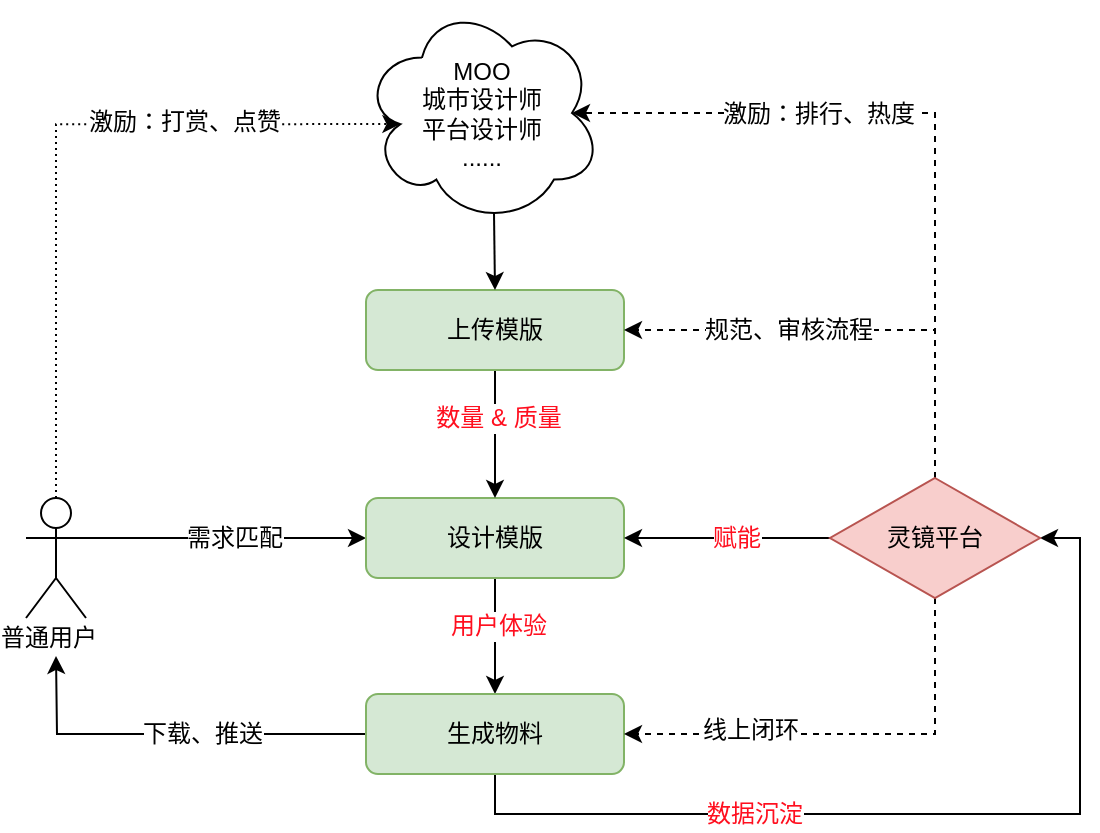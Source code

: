 <mxfile version="12.9.7" type="github"><diagram id="111c7VPHpO5ezkyFVimY" name="Page-1"><mxGraphModel dx="1426" dy="793" grid="0" gridSize="10" guides="1" tooltips="1" connect="1" arrows="1" fold="1" page="1" pageScale="1" pageWidth="827" pageHeight="1169" math="0" shadow="0"><root><mxCell id="0"/><mxCell id="1" parent="0"/><mxCell id="IO-o7vm7WNOyiNR5sXPq-13" style="edgeStyle=orthogonalEdgeStyle;rounded=0;orthogonalLoop=1;jettySize=auto;html=1;exitX=1;exitY=0.333;exitDx=0;exitDy=0;exitPerimeter=0;entryX=0;entryY=0.5;entryDx=0;entryDy=0;" parent="1" source="IO-o7vm7WNOyiNR5sXPq-14" target="IO-o7vm7WNOyiNR5sXPq-16" edge="1"><mxGeometry relative="1" as="geometry"/></mxCell><mxCell id="hLWR1kWEIhqLKJSFt-2u-15" value="需求匹配" style="text;html=1;align=center;verticalAlign=middle;resizable=0;points=[];labelBackgroundColor=#ffffff;" vertex="1" connectable="0" parent="IO-o7vm7WNOyiNR5sXPq-13"><mxGeometry x="0.059" relative="1" as="geometry"><mxPoint as="offset"/></mxGeometry></mxCell><mxCell id="hLWR1kWEIhqLKJSFt-2u-23" style="edgeStyle=orthogonalEdgeStyle;rounded=0;orthogonalLoop=1;jettySize=auto;html=1;exitX=0.5;exitY=0;exitDx=0;exitDy=0;exitPerimeter=0;entryX=0.16;entryY=0.55;entryDx=0;entryDy=0;entryPerimeter=0;dashed=1;dashPattern=1 2;" edge="1" parent="1" source="IO-o7vm7WNOyiNR5sXPq-14" target="hLWR1kWEIhqLKJSFt-2u-18"><mxGeometry relative="1" as="geometry"><Array as="points"><mxPoint x="172" y="131"/></Array></mxGeometry></mxCell><mxCell id="hLWR1kWEIhqLKJSFt-2u-24" value="激励：打赏、点赞" style="text;html=1;align=center;verticalAlign=middle;resizable=0;points=[];labelBackgroundColor=#ffffff;" vertex="1" connectable="0" parent="hLWR1kWEIhqLKJSFt-2u-23"><mxGeometry x="0.041" y="-15" relative="1" as="geometry"><mxPoint x="63.9" y="-16.1" as="offset"/></mxGeometry></mxCell><mxCell id="IO-o7vm7WNOyiNR5sXPq-14" value="" style="shape=umlActor;verticalLabelPosition=bottom;labelBackgroundColor=#ffffff;verticalAlign=top;html=1;outlineConnect=0;" parent="1" vertex="1"><mxGeometry x="157" y="318" width="30" height="60" as="geometry"/></mxCell><mxCell id="IO-o7vm7WNOyiNR5sXPq-23" style="edgeStyle=orthogonalEdgeStyle;rounded=0;orthogonalLoop=1;jettySize=auto;html=1;exitX=0.5;exitY=1;exitDx=0;exitDy=0;entryX=0.5;entryY=0;entryDx=0;entryDy=0;" parent="1" source="IO-o7vm7WNOyiNR5sXPq-16" target="IO-o7vm7WNOyiNR5sXPq-22" edge="1"><mxGeometry relative="1" as="geometry"/></mxCell><mxCell id="hLWR1kWEIhqLKJSFt-2u-16" value="用户体验" style="text;html=1;align=center;verticalAlign=middle;resizable=0;points=[];labelBackgroundColor=#ffffff;fontColor=#FF0F1F;" vertex="1" connectable="0" parent="IO-o7vm7WNOyiNR5sXPq-23"><mxGeometry x="-0.172" y="1" relative="1" as="geometry"><mxPoint as="offset"/></mxGeometry></mxCell><mxCell id="IO-o7vm7WNOyiNR5sXPq-16" value="设计模版" style="rounded=1;whiteSpace=wrap;html=1;fillColor=#d5e8d4;strokeColor=#82b366;" parent="1" vertex="1"><mxGeometry x="327" y="318" width="129" height="40" as="geometry"/></mxCell><mxCell id="IO-o7vm7WNOyiNR5sXPq-21" value="" style="edgeStyle=orthogonalEdgeStyle;rounded=0;orthogonalLoop=1;jettySize=auto;html=1;" parent="1" source="IO-o7vm7WNOyiNR5sXPq-22" edge="1"><mxGeometry relative="1" as="geometry"><mxPoint x="172" y="397" as="targetPoint"/></mxGeometry></mxCell><mxCell id="hLWR1kWEIhqLKJSFt-2u-1" value="普通用户" style="text;html=1;align=center;verticalAlign=middle;resizable=0;points=[];" vertex="1" connectable="0" parent="IO-o7vm7WNOyiNR5sXPq-21"><mxGeometry x="1" y="-10" relative="1" as="geometry"><mxPoint x="-14" y="-9" as="offset"/></mxGeometry></mxCell><mxCell id="hLWR1kWEIhqLKJSFt-2u-17" value="下载、推送" style="text;html=1;align=center;verticalAlign=middle;resizable=0;points=[];labelBackgroundColor=#ffffff;" vertex="1" connectable="0" parent="IO-o7vm7WNOyiNR5sXPq-21"><mxGeometry x="0.065" y="1" relative="1" as="geometry"><mxPoint x="21" y="-1" as="offset"/></mxGeometry></mxCell><mxCell id="hLWR1kWEIhqLKJSFt-2u-28" style="edgeStyle=orthogonalEdgeStyle;rounded=0;orthogonalLoop=1;jettySize=auto;html=1;exitX=0.5;exitY=1;exitDx=0;exitDy=0;entryX=1;entryY=0.5;entryDx=0;entryDy=0;fontColor=#FF0F1F;" edge="1" parent="1" source="IO-o7vm7WNOyiNR5sXPq-22" target="hLWR1kWEIhqLKJSFt-2u-5"><mxGeometry relative="1" as="geometry"/></mxCell><mxCell id="hLWR1kWEIhqLKJSFt-2u-29" value="数据沉淀" style="text;html=1;align=center;verticalAlign=middle;resizable=0;points=[];fontColor=#FF0F1F;labelBackgroundColor=#ffffff;" vertex="1" connectable="0" parent="hLWR1kWEIhqLKJSFt-2u-28"><mxGeometry x="-0.131" y="-1" relative="1" as="geometry"><mxPoint x="-55.5" y="-1" as="offset"/></mxGeometry></mxCell><mxCell id="IO-o7vm7WNOyiNR5sXPq-22" value="生成物料" style="rounded=1;whiteSpace=wrap;html=1;fillColor=#d5e8d4;strokeColor=#82b366;" parent="1" vertex="1"><mxGeometry x="327" y="416" width="129" height="40" as="geometry"/></mxCell><mxCell id="hLWR1kWEIhqLKJSFt-2u-3" style="edgeStyle=orthogonalEdgeStyle;rounded=0;orthogonalLoop=1;jettySize=auto;html=1;exitX=0.5;exitY=1;exitDx=0;exitDy=0;" edge="1" parent="1" source="hLWR1kWEIhqLKJSFt-2u-2" target="IO-o7vm7WNOyiNR5sXPq-16"><mxGeometry relative="1" as="geometry"/></mxCell><mxCell id="hLWR1kWEIhqLKJSFt-2u-30" value="数量 &amp;amp; 质量" style="text;html=1;align=center;verticalAlign=middle;resizable=0;points=[];fontColor=#FF0F1F;labelBackgroundColor=#ffffff;" vertex="1" connectable="0" parent="hLWR1kWEIhqLKJSFt-2u-3"><mxGeometry x="-0.25" y="1" relative="1" as="geometry"><mxPoint as="offset"/></mxGeometry></mxCell><mxCell id="hLWR1kWEIhqLKJSFt-2u-2" value="上传模版" style="rounded=1;whiteSpace=wrap;html=1;fillColor=#d5e8d4;strokeColor=#82b366;" vertex="1" parent="1"><mxGeometry x="327" y="214" width="129" height="40" as="geometry"/></mxCell><mxCell id="hLWR1kWEIhqLKJSFt-2u-7" value="" style="edgeStyle=orthogonalEdgeStyle;rounded=0;orthogonalLoop=1;jettySize=auto;html=1;entryX=1;entryY=0.5;entryDx=0;entryDy=0;" edge="1" parent="1" source="hLWR1kWEIhqLKJSFt-2u-5" target="IO-o7vm7WNOyiNR5sXPq-16"><mxGeometry relative="1" as="geometry"><mxPoint x="511" y="338" as="targetPoint"/></mxGeometry></mxCell><mxCell id="hLWR1kWEIhqLKJSFt-2u-8" value="赋能" style="text;html=1;align=center;verticalAlign=middle;resizable=0;points=[];labelBackgroundColor=#ffffff;fontColor=#FF0F1F;" vertex="1" connectable="0" parent="hLWR1kWEIhqLKJSFt-2u-7"><mxGeometry x="0.244" relative="1" as="geometry"><mxPoint x="17" as="offset"/></mxGeometry></mxCell><mxCell id="hLWR1kWEIhqLKJSFt-2u-9" style="edgeStyle=orthogonalEdgeStyle;rounded=0;orthogonalLoop=1;jettySize=auto;html=1;exitX=0.5;exitY=0;exitDx=0;exitDy=0;entryX=0.875;entryY=0.5;entryDx=0;entryDy=0;entryPerimeter=0;dashed=1;" edge="1" parent="1" source="hLWR1kWEIhqLKJSFt-2u-5" target="hLWR1kWEIhqLKJSFt-2u-18"><mxGeometry relative="1" as="geometry"><Array as="points"><mxPoint x="612" y="126"/></Array></mxGeometry></mxCell><mxCell id="hLWR1kWEIhqLKJSFt-2u-10" value="激励：排行、热度" style="text;html=1;align=center;verticalAlign=middle;resizable=0;points=[];labelBackgroundColor=#ffffff;" vertex="1" connectable="0" parent="hLWR1kWEIhqLKJSFt-2u-9"><mxGeometry x="0.251" y="1" relative="1" as="geometry"><mxPoint x="-14" y="-1" as="offset"/></mxGeometry></mxCell><mxCell id="hLWR1kWEIhqLKJSFt-2u-13" style="edgeStyle=orthogonalEdgeStyle;rounded=0;orthogonalLoop=1;jettySize=auto;html=1;exitX=0.5;exitY=1;exitDx=0;exitDy=0;entryX=1;entryY=0.5;entryDx=0;entryDy=0;dashed=1;" edge="1" parent="1" source="hLWR1kWEIhqLKJSFt-2u-5" target="IO-o7vm7WNOyiNR5sXPq-22"><mxGeometry relative="1" as="geometry"/></mxCell><mxCell id="hLWR1kWEIhqLKJSFt-2u-14" value="线上闭环" style="text;html=1;align=center;verticalAlign=middle;resizable=0;points=[];labelBackgroundColor=#ffffff;" vertex="1" connectable="0" parent="hLWR1kWEIhqLKJSFt-2u-13"><mxGeometry x="0.508" y="-1" relative="1" as="geometry"><mxPoint x="7.5" y="-1" as="offset"/></mxGeometry></mxCell><mxCell id="hLWR1kWEIhqLKJSFt-2u-26" style="edgeStyle=orthogonalEdgeStyle;rounded=0;orthogonalLoop=1;jettySize=auto;html=1;exitX=0.5;exitY=0;exitDx=0;exitDy=0;entryX=1;entryY=0.5;entryDx=0;entryDy=0;dashed=1;" edge="1" parent="1" source="hLWR1kWEIhqLKJSFt-2u-5" target="hLWR1kWEIhqLKJSFt-2u-2"><mxGeometry relative="1" as="geometry"/></mxCell><mxCell id="hLWR1kWEIhqLKJSFt-2u-27" value="规范、审核流程" style="text;html=1;align=center;verticalAlign=middle;resizable=0;points=[];labelBackgroundColor=#ffffff;" vertex="1" connectable="0" parent="hLWR1kWEIhqLKJSFt-2u-26"><mxGeometry x="0.477" y="2" relative="1" as="geometry"><mxPoint x="21.5" y="-2" as="offset"/></mxGeometry></mxCell><mxCell id="hLWR1kWEIhqLKJSFt-2u-5" value="灵镜平台" style="rhombus;whiteSpace=wrap;html=1;fillColor=#f8cecc;strokeColor=#b85450;" vertex="1" parent="1"><mxGeometry x="559" y="308" width="105" height="60" as="geometry"/></mxCell><mxCell id="hLWR1kWEIhqLKJSFt-2u-19" style="edgeStyle=orthogonalEdgeStyle;rounded=0;orthogonalLoop=1;jettySize=auto;html=1;exitX=0.55;exitY=0.95;exitDx=0;exitDy=0;exitPerimeter=0;entryX=0.5;entryY=0;entryDx=0;entryDy=0;" edge="1" parent="1" source="hLWR1kWEIhqLKJSFt-2u-18" target="hLWR1kWEIhqLKJSFt-2u-2"><mxGeometry relative="1" as="geometry"/></mxCell><mxCell id="hLWR1kWEIhqLKJSFt-2u-18" value="MOO&lt;br&gt;城市设计师&lt;br&gt;平台设计师&lt;br&gt;......" style="ellipse;shape=cloud;whiteSpace=wrap;html=1;labelBackgroundColor=#ffffff;" vertex="1" parent="1"><mxGeometry x="325" y="70" width="120" height="111" as="geometry"/></mxCell></root></mxGraphModel></diagram></mxfile>